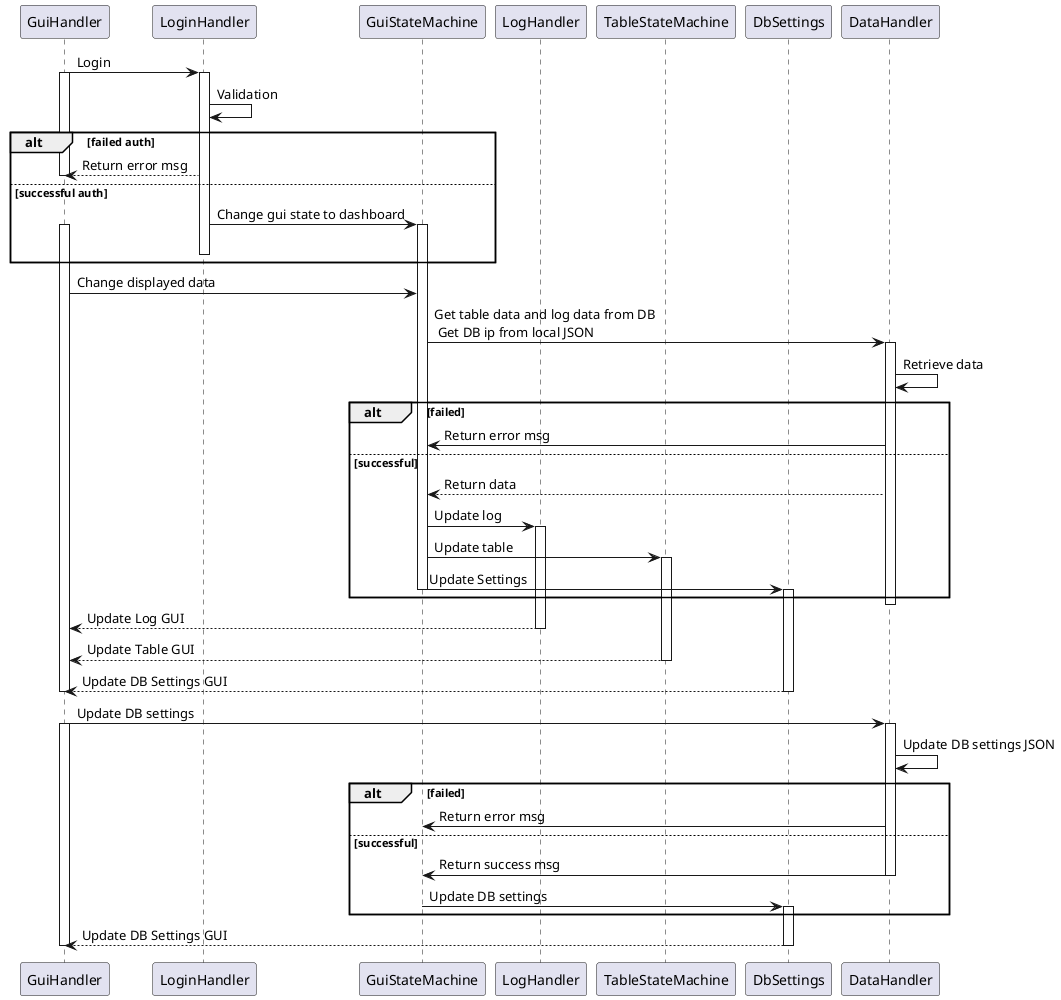 @startuml Admin Sequence

' Define participants
participant GuiHandler as Gui
participant LoginHandler as Login
participant GuiStateMachine as GuiState

participant LogHandler as Log
participant TableStateMachine as Table
participant DbSettings as Settings
participant DataHandler as Data

' Define interactions and conditions


Gui -> Login : Login
activate Gui
activate Login
Login -> Login : Validation

alt failed auth
    Login --> Gui : Return error msg
    deactivate Gui
else successful auth
    Login -> GuiState : Change gui state to dashboard
    activate GuiState
    activate Gui
    deactivate Login
end



Gui -> GuiState : Change displayed data

GuiState -> Data : Get table data and log data from DB \n Get DB ip from local JSON
activate Data

Data -> Data : Retrieve data
alt failed
    Data -> GuiState : Return error msg

else successful
    

    Data --> GuiState : Return data
    GuiState -> Log : Update log
    activate Log

    GuiState -> Table : Update table
    activate Table

    GuiState -> Settings : Update Settings
    deactivate GuiState
    activate Settings
end
deactivate Data


Log --> Gui : Update Log GUI
deactivate Log


Table --> Gui : Update Table GUI
deactivate Table



Settings --> Gui : Update DB Settings GUI
deactivate Settings
deactivate Gui

Gui -> Data : Update DB settings
activate Gui
activate Data

Data -> Data: Update DB settings JSON

alt failed
    Data -> GuiState : Return error msg
    
else successful
    Data -> GuiState : Return success msg
    deactivate Data
    GuiState -> Settings : Update DB settings
    activate Settings
end
Settings --> Gui : Update DB Settings GUI
deactivate Settings
deactivate Gui
@enduml
